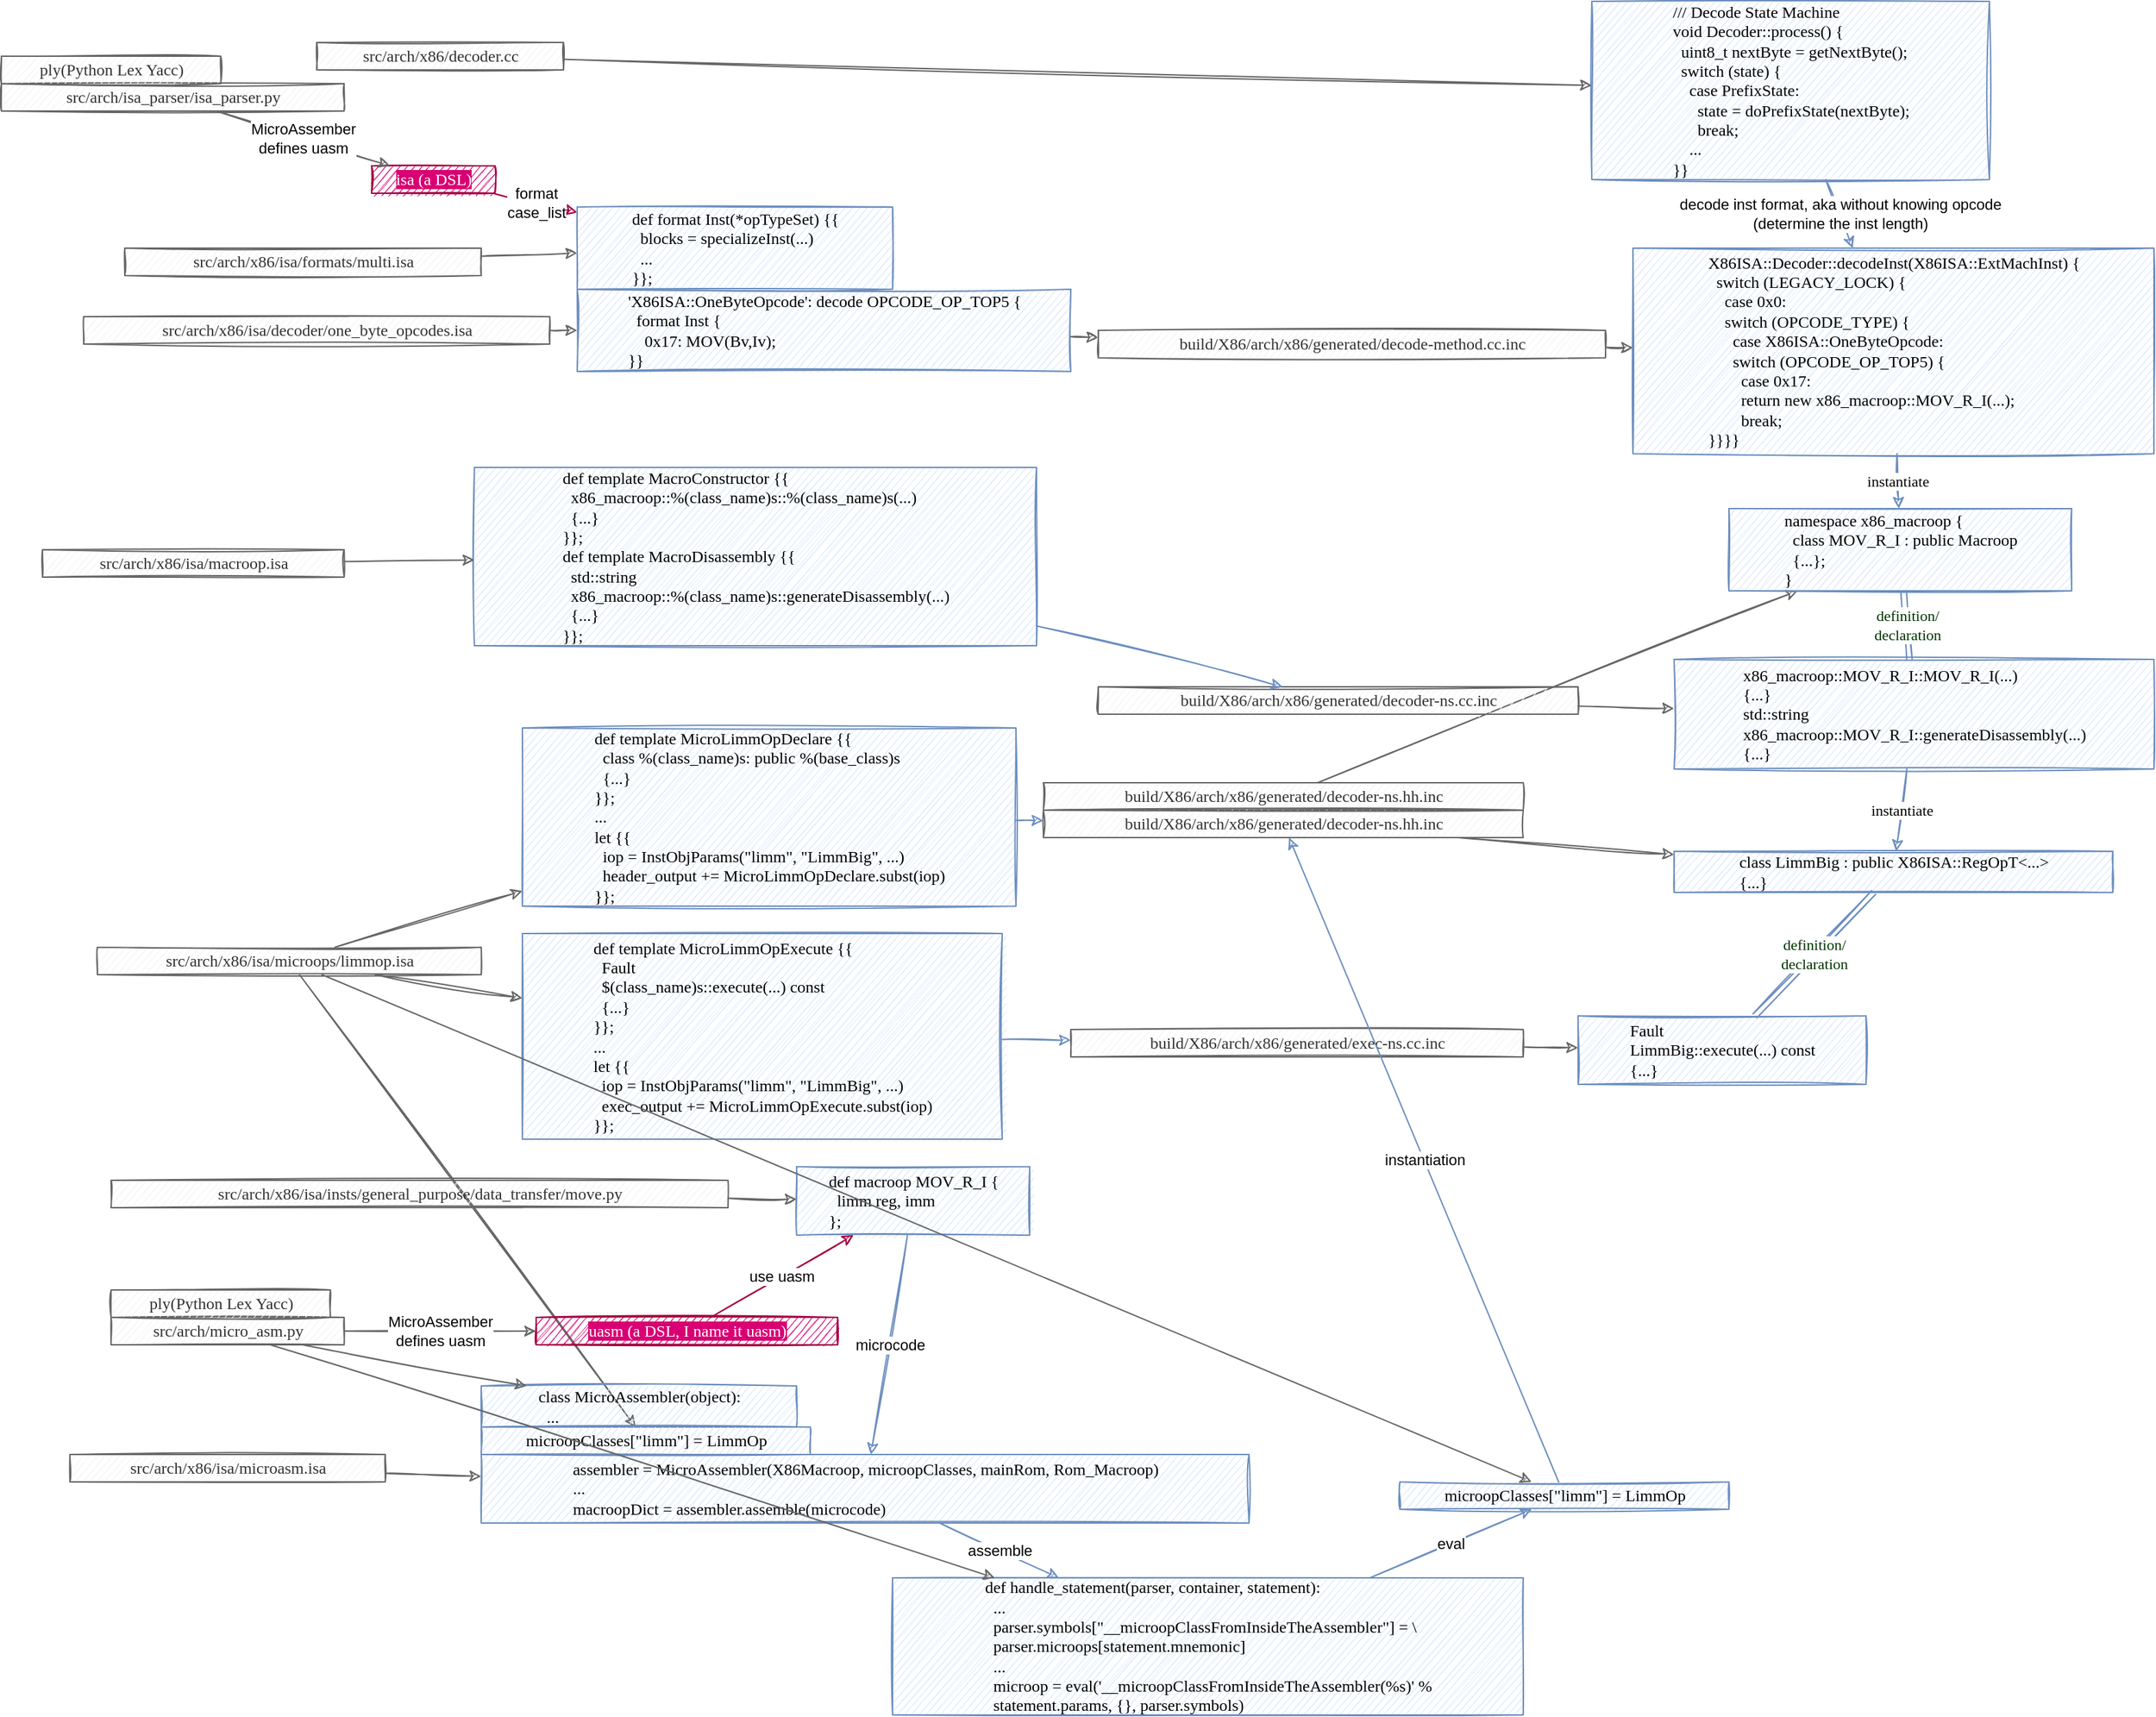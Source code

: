 <?xml version="1.0"?>
<mxfile version="18.1.3">
  <diagram id="wZOuH1d09qBgQ-vxUuTx" name="Page-1">
    <mxGraphModel dx="2" dy="1" grid="1" gridSize="10" guides="0" tooltips="1" connect="1" arrows="1" fold="1" page="1" pageScale="1" pageWidth="850" pageHeight="1100" math="0" shadow="0">
      <root>
        <mxCell id="0"/>
        <mxCell id="1" parent="0"/>
        <mxCell id="OG6llrm8ulkBrXlYxZTh-31" value="" style="endArrow=classic;html=1;rounded=0;sketch=1;fillColor=#f5f5f5;strokeColor=#666666;endFill=1;" parent="1" source="Y1SQiho-c_f4feoZnBCQ-24" target="OG6llrm8ulkBrXlYxZTh-30" edge="1">
          <mxGeometry width="50" height="50" relative="1" as="geometry">
            <mxPoint x="312.727" y="740" as="sourcePoint"/>
            <mxPoint x="420" y="757.101" as="targetPoint"/>
          </mxGeometry>
        </mxCell>
        <mxCell id="Y1SQiho-c_f4feoZnBCQ-31" value="" style="endArrow=classic;html=1;rounded=0;sketch=1;fillColor=#f5f5f5;strokeColor=#666666;endFill=1;" parent="1" source="Y1SQiho-c_f4feoZnBCQ-21" target="Y1SQiho-c_f4feoZnBCQ-30" edge="1">
          <mxGeometry width="50" height="50" relative="1" as="geometry">
            <mxPoint x="302.727" y="460" as="sourcePoint"/>
            <mxPoint x="410" y="477.101" as="targetPoint"/>
          </mxGeometry>
        </mxCell>
        <mxCell id="Y1SQiho-c_f4feoZnBCQ-7" value="&lt;font face=&quot;mono&quot;&gt;&lt;span style=&quot;&quot;&gt;src/arch/x86/isa/insts/general_purpose/data_transfer&lt;/span&gt;&lt;span style=&quot;background-color: initial;&quot;&gt;/move.py&lt;/span&gt;&lt;/font&gt;" style="text;html=1;align=center;verticalAlign=middle;resizable=0;points=[];autosize=1;strokeColor=#666666;fillColor=#f5f5f5;fontColor=#333333;sketch=1;" parent="1" vertex="1">
          <mxGeometry x="110" y="880" width="450" height="20" as="geometry"/>
        </mxCell>
        <mxCell id="Y1SQiho-c_f4feoZnBCQ-8" value="&lt;div style=&quot;text-align: justify;&quot;&gt;&lt;span style=&quot;background-color: initial;&quot;&gt;&lt;font face=&quot;mono&quot;&gt;def macroop MOV_R_I {&lt;/font&gt;&lt;/span&gt;&lt;/div&gt;&lt;div style=&quot;text-align: justify;&quot;&gt;&lt;span style=&quot;background-color: initial;&quot;&gt;&lt;font face=&quot;mono&quot;&gt;&amp;nbsp; limm reg, imm&lt;/font&gt;&lt;/span&gt;&lt;/div&gt;&lt;div style=&quot;text-align: justify;&quot;&gt;&lt;span style=&quot;background-color: initial;&quot;&gt;&lt;font face=&quot;mono&quot;&gt;};&lt;/font&gt;&lt;/span&gt;&lt;/div&gt;" style="text;html=1;align=center;verticalAlign=middle;resizable=0;points=[];autosize=1;strokeColor=#6c8ebf;fillColor=#dae8fc;sketch=1;" parent="1" vertex="1">
          <mxGeometry x="610" y="870" width="170" height="50" as="geometry"/>
        </mxCell>
        <mxCell id="Y1SQiho-c_f4feoZnBCQ-9" value="&lt;font face=&quot;mono&quot;&gt;src/arch/x86/isa/microasm.isa&lt;/font&gt;" style="text;html=1;align=center;verticalAlign=middle;resizable=0;points=[];autosize=1;strokeColor=#666666;fillColor=#f5f5f5;fontColor=#333333;sketch=1;" parent="1" vertex="1">
          <mxGeometry x="80" y="1080" width="230" height="20" as="geometry"/>
        </mxCell>
        <mxCell id="Y1SQiho-c_f4feoZnBCQ-12" value="" style="endArrow=classic;html=1;rounded=0;sketch=1;fillColor=#f5f5f5;strokeColor=#666666;endFill=1;" parent="1" source="Y1SQiho-c_f4feoZnBCQ-7" target="Y1SQiho-c_f4feoZnBCQ-8" edge="1">
          <mxGeometry width="50" height="50" relative="1" as="geometry">
            <mxPoint x="460" y="920" as="sourcePoint"/>
            <mxPoint x="510" y="870" as="targetPoint"/>
          </mxGeometry>
        </mxCell>
        <mxCell id="Y1SQiho-c_f4feoZnBCQ-13" value="&lt;font face=&quot;mono&quot;&gt;src/arch/micro_asm.py&lt;/font&gt;" style="text;html=1;align=center;verticalAlign=middle;resizable=0;points=[];autosize=1;strokeColor=#666666;fillColor=#f5f5f5;fontColor=#333333;sketch=1;" parent="1" vertex="1">
          <mxGeometry x="110" y="980" width="170" height="20" as="geometry"/>
        </mxCell>
        <mxCell id="Y1SQiho-c_f4feoZnBCQ-14" value="&lt;div style=&quot;text-align: justify;&quot;&gt;&lt;font style=&quot;background-color: rgb(216, 0, 115);&quot; face=&quot;mono&quot;&gt;uasm (a DSL, I name it uasm)&lt;/font&gt;&lt;/div&gt;" style="text;html=1;align=center;verticalAlign=middle;resizable=0;points=[];autosize=1;strokeColor=#A50040;fillColor=#d80073;sketch=1;fontColor=#ffffff;" parent="1" vertex="1">
          <mxGeometry x="420" y="980" width="220" height="20" as="geometry"/>
        </mxCell>
        <mxCell id="Y1SQiho-c_f4feoZnBCQ-15" value="MicroAssember&lt;br&gt;defines uasm" style="endArrow=classic;html=1;rounded=0;sketch=1;fillColor=#f5f5f5;strokeColor=#666666;endFill=1;" parent="1" source="Y1SQiho-c_f4feoZnBCQ-13" target="Y1SQiho-c_f4feoZnBCQ-14" edge="1">
          <mxGeometry width="50" height="50" relative="1" as="geometry">
            <mxPoint x="460" y="980" as="sourcePoint"/>
            <mxPoint x="510" y="930" as="targetPoint"/>
          </mxGeometry>
        </mxCell>
        <mxCell id="Y1SQiho-c_f4feoZnBCQ-16" value="&lt;font face=&quot;mono&quot;&gt;ply(Python Lex Yacc)&lt;/font&gt;" style="text;html=1;align=center;verticalAlign=middle;resizable=0;points=[];autosize=1;strokeColor=#666666;fillColor=#f5f5f5;fontColor=#333333;sketch=1;" parent="1" vertex="1">
          <mxGeometry x="110" y="960" width="160" height="20" as="geometry"/>
        </mxCell>
        <mxCell id="Y1SQiho-c_f4feoZnBCQ-20" value="use uasm" style="endArrow=classic;html=1;rounded=0;sketch=1;fillColor=#d80073;strokeColor=#A50040;endFill=1;" parent="1" source="Y1SQiho-c_f4feoZnBCQ-14" target="Y1SQiho-c_f4feoZnBCQ-8" edge="1">
          <mxGeometry width="50" height="50" relative="1" as="geometry">
            <mxPoint x="570" y="903.125" as="sourcePoint"/>
            <mxPoint x="620" y="903.819" as="targetPoint"/>
          </mxGeometry>
        </mxCell>
        <mxCell id="Y1SQiho-c_f4feoZnBCQ-21" value="build/X86/arch/x86/generated/decoder-ns.hh.inc" style="text;html=1;align=center;verticalAlign=middle;resizable=0;points=[];autosize=1;strokeColor=#666666;fillColor=#f5f5f5;fontColor=#333333;fontFamily=mono;sketch=1;" parent="1" vertex="1">
          <mxGeometry x="790" y="590" width="350" height="20" as="geometry"/>
        </mxCell>
        <mxCell id="Y1SQiho-c_f4feoZnBCQ-22" value="build/X86/arch/x86/generated/exec-ns.cc.inc" style="text;html=1;align=center;verticalAlign=middle;resizable=0;points=[];autosize=1;strokeColor=#666666;fillColor=#f5f5f5;fontColor=#333333;fontFamily=mono;sketch=1;" parent="1" vertex="1">
          <mxGeometry x="810" y="770" width="330" height="20" as="geometry"/>
        </mxCell>
        <mxCell id="Y1SQiho-c_f4feoZnBCQ-23" value="build/X86/arch/x86/generated/decoder-ns.cc.inc" style="text;html=1;align=center;verticalAlign=middle;resizable=0;points=[];autosize=1;strokeColor=#666666;fillColor=#f5f5f5;fontColor=#333333;fontFamily=mono;sketch=1;" parent="1" vertex="1">
          <mxGeometry x="830" y="520" width="350" height="20" as="geometry"/>
        </mxCell>
        <mxCell id="Y1SQiho-c_f4feoZnBCQ-24" value="src/arch/x86/isa/microops/limmop.isa" style="text;html=1;align=center;verticalAlign=middle;resizable=0;points=[];autosize=1;strokeColor=#666666;fillColor=#f5f5f5;fontColor=#333333;fontFamily=mono;sketch=1;" parent="1" vertex="1">
          <mxGeometry x="100" y="710" width="280" height="20" as="geometry"/>
        </mxCell>
        <mxCell id="Y1SQiho-c_f4feoZnBCQ-26" value="&lt;div style=&quot;text-align: justify;&quot;&gt;&lt;font face=&quot;mono&quot;&gt;def template MicroLimmOpDeclare {{&lt;/font&gt;&lt;/div&gt;&lt;div style=&quot;text-align: justify;&quot;&gt;&lt;font face=&quot;mono&quot;&gt;&amp;nbsp; class %(class_name)s: public %(base_class)s&lt;/font&gt;&lt;/div&gt;&lt;div style=&quot;text-align: justify;&quot;&gt;&lt;font face=&quot;mono&quot;&gt;&amp;nbsp; {&lt;/font&gt;&lt;font style=&quot;background-color: initial;&quot; face=&quot;mono&quot;&gt;...&lt;/font&gt;&lt;span style=&quot;background-color: initial; font-family: mono;&quot;&gt;}&lt;/span&gt;&lt;/div&gt;&lt;div style=&quot;text-align: justify;&quot;&gt;&lt;font face=&quot;mono&quot;&gt;}};&lt;/font&gt;&lt;/div&gt;&lt;div style=&quot;text-align: justify;&quot;&gt;&lt;font face=&quot;mono&quot;&gt;...&lt;/font&gt;&lt;/div&gt;&lt;div style=&quot;text-align: justify;&quot;&gt;&lt;font face=&quot;mono&quot;&gt;let {{&lt;/font&gt;&lt;/div&gt;&lt;span style=&quot;font-family: mono;&quot;&gt;&lt;div style=&quot;text-align: justify;&quot;&gt;&lt;span style=&quot;background-color: initial;&quot;&gt;&amp;nbsp; iop = InstObjParams(&quot;limm&quot;, &quot;LimmBig&quot;, ...)&lt;/span&gt;&lt;/div&gt;&lt;div style=&quot;text-align: justify;&quot;&gt;&lt;span style=&quot;background-color: initial;&quot;&gt;&amp;nbsp; header_output += MicroLimmOpDeclare.subst(iop)&lt;/span&gt;&lt;/div&gt;&lt;/span&gt;&lt;div style=&quot;text-align: justify;&quot;&gt;&lt;font face=&quot;mono&quot;&gt;}};&lt;/font&gt;&lt;/div&gt;" style="text;html=1;align=center;verticalAlign=middle;resizable=0;points=[];autosize=1;strokeColor=#6c8ebf;fillColor=#dae8fc;sketch=1;" parent="1" vertex="1">
          <mxGeometry x="410" y="550" width="360" height="130" as="geometry"/>
        </mxCell>
        <mxCell id="Y1SQiho-c_f4feoZnBCQ-27" value="" style="endArrow=classic;html=1;rounded=0;sketch=1;fillColor=#f5f5f5;strokeColor=#666666;endFill=1;" parent="1" source="Y1SQiho-c_f4feoZnBCQ-24" target="Y1SQiho-c_f4feoZnBCQ-26" edge="1">
          <mxGeometry width="50" height="50" relative="1" as="geometry">
            <mxPoint x="570" y="903.125" as="sourcePoint"/>
            <mxPoint x="620" y="903.819" as="targetPoint"/>
          </mxGeometry>
        </mxCell>
        <mxCell id="Y1SQiho-c_f4feoZnBCQ-28" value="&lt;div style=&quot;text-align: justify;&quot;&gt;&lt;font face=&quot;mono&quot;&gt;def template MicroLimmOpExecute {{&lt;/font&gt;&lt;/div&gt;&lt;div style=&quot;text-align: justify;&quot;&gt;&lt;font face=&quot;mono&quot;&gt;&amp;nbsp; Fault&lt;/font&gt;&lt;/div&gt;&lt;div style=&quot;text-align: justify;&quot;&gt;&lt;font face=&quot;mono&quot;&gt;&amp;nbsp; $(class_name)s::execute(...) const&lt;/font&gt;&lt;/div&gt;&lt;div style=&quot;text-align: justify;&quot;&gt;&lt;font face=&quot;mono&quot;&gt;&amp;nbsp; {...}&lt;/font&gt;&lt;/div&gt;&lt;div style=&quot;text-align: justify;&quot;&gt;&lt;font face=&quot;mono&quot;&gt;}};&lt;/font&gt;&lt;/div&gt;&lt;div style=&quot;text-align: justify;&quot;&gt;&lt;font face=&quot;mono&quot;&gt;...&lt;/font&gt;&lt;/div&gt;&lt;div style=&quot;text-align: justify;&quot;&gt;&lt;font face=&quot;mono&quot;&gt;let {{&lt;/font&gt;&lt;/div&gt;&lt;span style=&quot;font-family: mono;&quot;&gt;&lt;div style=&quot;text-align: justify;&quot;&gt;&lt;span style=&quot;background-color: initial;&quot;&gt;&amp;nbsp; iop = InstObjParams(&quot;limm&quot;, &quot;LimmBig&quot;, ...)&lt;/span&gt;&lt;/div&gt;&lt;div style=&quot;text-align: justify;&quot;&gt;&lt;span style=&quot;background-color: initial;&quot;&gt;&amp;nbsp; exec_output += MicroLimmOpExecute.subst(iop)&lt;/span&gt;&lt;/div&gt;&lt;/span&gt;&lt;div style=&quot;text-align: justify;&quot;&gt;&lt;font face=&quot;mono&quot;&gt;}};&lt;/font&gt;&lt;/div&gt;" style="text;html=1;align=center;verticalAlign=middle;resizable=0;points=[];autosize=1;strokeColor=#6c8ebf;fillColor=#dae8fc;sketch=1;" parent="1" vertex="1">
          <mxGeometry x="410" y="700" width="350" height="150" as="geometry"/>
        </mxCell>
        <mxCell id="Y1SQiho-c_f4feoZnBCQ-29" value="" style="endArrow=classic;html=1;rounded=0;sketch=1;fillColor=#f5f5f5;strokeColor=#666666;endFill=1;" parent="1" source="Y1SQiho-c_f4feoZnBCQ-24" target="Y1SQiho-c_f4feoZnBCQ-28" edge="1">
          <mxGeometry width="50" height="50" relative="1" as="geometry">
            <mxPoint x="326.667" y="740" as="sourcePoint"/>
            <mxPoint x="430" y="721.765" as="targetPoint"/>
          </mxGeometry>
        </mxCell>
        <mxCell id="Y1SQiho-c_f4feoZnBCQ-30" value="&lt;div style=&quot;text-align: justify;&quot;&gt;&lt;font face=&quot;mono&quot;&gt;namespace x86_macroop {&lt;/font&gt;&lt;/div&gt;&lt;div style=&quot;text-align: justify;&quot;&gt;&lt;font face=&quot;mono&quot;&gt;&amp;nbsp; class MOV_R_I : public Macroop&lt;/font&gt;&lt;/div&gt;&lt;div style=&quot;text-align: justify;&quot;&gt;&lt;font face=&quot;mono&quot;&gt;&amp;nbsp; {...};&lt;/font&gt;&lt;/div&gt;&lt;div style=&quot;text-align: justify;&quot;&gt;&lt;font face=&quot;mono&quot;&gt;}&lt;/font&gt;&lt;/div&gt;" style="text;html=1;align=center;verticalAlign=middle;resizable=0;points=[];autosize=1;strokeColor=#6c8ebf;fillColor=#dae8fc;sketch=1;" parent="1" vertex="1">
          <mxGeometry x="1290" y="390" width="250" height="60" as="geometry"/>
        </mxCell>
        <mxCell id="Y1SQiho-c_f4feoZnBCQ-32" value="&lt;div style=&quot;text-align: justify;&quot;&gt;&lt;font face=&quot;mono&quot;&gt;Fault&lt;/font&gt;&lt;/div&gt;&lt;div style=&quot;text-align: justify;&quot;&gt;&lt;font face=&quot;mono&quot;&gt;LimmBig::execute(...) const&lt;/font&gt;&lt;/div&gt;&lt;div style=&quot;text-align: justify;&quot;&gt;&lt;font face=&quot;mono&quot;&gt;{...}&lt;/font&gt;&lt;/div&gt;" style="text;html=1;align=center;verticalAlign=middle;resizable=0;points=[];autosize=1;strokeColor=#6c8ebf;fillColor=#dae8fc;sketch=1;" parent="1" vertex="1">
          <mxGeometry x="1180" y="760" width="210" height="50" as="geometry"/>
        </mxCell>
        <mxCell id="Y1SQiho-c_f4feoZnBCQ-33" value="" style="endArrow=classic;html=1;rounded=0;sketch=1;fillColor=#f5f5f5;strokeColor=#666666;endFill=1;" parent="1" source="Y1SQiho-c_f4feoZnBCQ-22" target="Y1SQiho-c_f4feoZnBCQ-32" edge="1">
          <mxGeometry width="50" height="50" relative="1" as="geometry">
            <mxPoint x="1210" y="730" as="sourcePoint"/>
            <mxPoint x="1300" y="730" as="targetPoint"/>
          </mxGeometry>
        </mxCell>
        <mxCell id="Y1SQiho-c_f4feoZnBCQ-34" value="" style="endArrow=classic;html=1;rounded=0;sketch=1;fillColor=#dae8fc;strokeColor=#6c8ebf;endFill=1;" parent="1" source="Y1SQiho-c_f4feoZnBCQ-28" target="Y1SQiho-c_f4feoZnBCQ-22" edge="1">
          <mxGeometry width="50" height="50" relative="1" as="geometry">
            <mxPoint x="312.727" y="740" as="sourcePoint"/>
            <mxPoint x="420" y="757.101" as="targetPoint"/>
          </mxGeometry>
        </mxCell>
        <mxCell id="Y1SQiho-c_f4feoZnBCQ-35" value="&lt;div style=&quot;text-align: justify;&quot;&gt;&lt;font face=&quot;mono&quot;&gt;x86_macroop::MOV_R_I::MOV_R_I(...)&lt;/font&gt;&lt;/div&gt;&lt;div style=&quot;text-align: justify;&quot;&gt;&lt;font face=&quot;mono&quot;&gt;{...}&lt;/font&gt;&lt;/div&gt;&lt;div style=&quot;text-align: justify;&quot;&gt;&lt;font face=&quot;mono&quot;&gt;std::string&lt;/font&gt;&lt;/div&gt;&lt;div style=&quot;text-align: justify;&quot;&gt;&lt;font face=&quot;mono&quot;&gt;x86_macroop::MOV_R_I::generateDisassembly(...)&lt;/font&gt;&lt;/div&gt;&lt;div style=&quot;text-align: justify;&quot;&gt;&lt;font face=&quot;mono&quot;&gt;{...}&lt;/font&gt;&lt;/div&gt;" style="text;html=1;align=center;verticalAlign=middle;resizable=0;points=[];autosize=1;strokeColor=#6c8ebf;fillColor=#dae8fc;sketch=1;" parent="1" vertex="1">
          <mxGeometry x="1250" y="500" width="350" height="80" as="geometry"/>
        </mxCell>
        <mxCell id="Y1SQiho-c_f4feoZnBCQ-36" value="" style="endArrow=classic;html=1;rounded=0;sketch=1;fillColor=#dae8fc;strokeColor=#6c8ebf;endFill=1;" parent="1" source="Y1SQiho-c_f4feoZnBCQ-26" target="Y1SQiho-c_f4feoZnBCQ-38" edge="1">
          <mxGeometry width="50" height="50" relative="1" as="geometry">
            <mxPoint x="770" y="802.5" as="sourcePoint"/>
            <mxPoint x="930" y="600" as="targetPoint"/>
          </mxGeometry>
        </mxCell>
        <mxCell id="Y1SQiho-c_f4feoZnBCQ-37" value="" style="endArrow=classic;html=1;rounded=0;sketch=1;fillColor=#f5f5f5;strokeColor=#666666;endFill=1;" parent="1" source="Y1SQiho-c_f4feoZnBCQ-23" target="Y1SQiho-c_f4feoZnBCQ-35" edge="1">
          <mxGeometry width="50" height="50" relative="1" as="geometry">
            <mxPoint x="1220" y="424.605" as="sourcePoint"/>
            <mxPoint x="1300" y="426.711" as="targetPoint"/>
          </mxGeometry>
        </mxCell>
        <mxCell id="Y1SQiho-c_f4feoZnBCQ-38" value="build/X86/arch/x86/generated/decoder-ns.hh.inc" style="text;html=1;align=center;verticalAlign=middle;resizable=0;points=[];autosize=1;strokeColor=#666666;fillColor=#f5f5f5;fontColor=#333333;fontFamily=mono;sketch=1;" parent="1" vertex="1">
          <mxGeometry x="790" y="610" width="350" height="20" as="geometry"/>
        </mxCell>
        <mxCell id="Y1SQiho-c_f4feoZnBCQ-39" value="&lt;div style=&quot;text-align: justify;&quot;&gt;&lt;font face=&quot;mono&quot;&gt;class LimmBig : public X86ISA::RegOpT&amp;lt;...&amp;gt;&lt;/font&gt;&lt;/div&gt;&lt;div style=&quot;text-align: justify;&quot;&gt;&lt;font face=&quot;mono&quot;&gt;{...}&lt;/font&gt;&lt;/div&gt;" style="text;html=1;align=center;verticalAlign=middle;resizable=0;points=[];autosize=1;strokeColor=#6c8ebf;fillColor=#dae8fc;sketch=1;" parent="1" vertex="1">
          <mxGeometry x="1250" y="640" width="320" height="30" as="geometry"/>
        </mxCell>
        <mxCell id="Y1SQiho-c_f4feoZnBCQ-40" value="" style="endArrow=classic;html=1;rounded=0;sketch=1;fillColor=#f5f5f5;strokeColor=#666666;endFill=1;" parent="1" source="Y1SQiho-c_f4feoZnBCQ-38" target="Y1SQiho-c_f4feoZnBCQ-39" edge="1">
          <mxGeometry width="50" height="50" relative="1" as="geometry">
            <mxPoint x="1230" y="704.605" as="sourcePoint"/>
            <mxPoint x="1310" y="706.711" as="targetPoint"/>
          </mxGeometry>
        </mxCell>
        <mxCell id="Y1SQiho-c_f4feoZnBCQ-43" value="build/X86/arch/x86/generated/decode-method.cc.inc" style="text;html=1;align=center;verticalAlign=middle;resizable=0;points=[];autosize=1;strokeColor=#666666;fillColor=#f5f5f5;fontColor=#333333;fontFamily=mono;sketch=1;" parent="1" vertex="1">
          <mxGeometry x="830" y="260" width="370" height="20" as="geometry"/>
        </mxCell>
        <mxCell id="Y1SQiho-c_f4feoZnBCQ-44" value="&lt;div style=&quot;text-align: justify;&quot;&gt;&lt;font face=&quot;mono&quot;&gt;X86ISA::Decoder::decodeInst(&lt;/font&gt;&lt;span style=&quot;background-color: initial;&quot;&gt;&lt;font face=&quot;mono&quot;&gt;X86ISA::ExtMachInst&lt;/font&gt;&lt;/span&gt;&lt;span style=&quot;background-color: initial; font-family: mono;&quot;&gt;) {&lt;/span&gt;&lt;/div&gt;&lt;div style=&quot;text-align: justify;&quot;&gt;&lt;font face=&quot;mono&quot;&gt;&amp;nbsp; switch (LEGACY_LOCK) {&lt;/font&gt;&lt;/div&gt;&lt;div style=&quot;text-align: justify;&quot;&gt;&lt;font face=&quot;mono&quot;&gt;&amp;nbsp; &amp;nbsp; case 0x0:&lt;/font&gt;&lt;/div&gt;&lt;div style=&quot;text-align: justify;&quot;&gt;&lt;font face=&quot;mono&quot;&gt;&amp;nbsp; &amp;nbsp; switch (OPCODE_TYPE) {&lt;/font&gt;&lt;/div&gt;&lt;div style=&quot;text-align: justify;&quot;&gt;&lt;font face=&quot;mono&quot;&gt;&amp;nbsp; &amp;nbsp; &amp;nbsp; case X86ISA::OneByteOpcode:&lt;/font&gt;&lt;/div&gt;&lt;div style=&quot;text-align: justify;&quot;&gt;&lt;font face=&quot;mono&quot;&gt;&amp;nbsp; &amp;nbsp; &amp;nbsp; switch (OPCODE_OP_TOP5) {&lt;/font&gt;&lt;/div&gt;&lt;div style=&quot;text-align: justify;&quot;&gt;&lt;font face=&quot;mono&quot;&gt;&amp;nbsp; &amp;nbsp; &amp;nbsp; &amp;nbsp; case 0x17:&lt;br&gt;&lt;/font&gt;&lt;/div&gt;&lt;div style=&quot;text-align: justify;&quot;&gt;&lt;font face=&quot;mono&quot;&gt;&amp;nbsp; &amp;nbsp; &amp;nbsp; &amp;nbsp; return new x86_macroop::MOV_R_I(...);&lt;br&gt;&lt;/font&gt;&lt;/div&gt;&lt;div style=&quot;text-align: justify;&quot;&gt;&lt;font face=&quot;mono&quot;&gt;&amp;nbsp; &amp;nbsp; &amp;nbsp; &amp;nbsp; break;&lt;br&gt;&lt;/font&gt;&lt;/div&gt;&lt;div style=&quot;text-align: justify;&quot;&gt;&lt;font face=&quot;mono&quot;&gt;}&lt;font style=&quot;background-color: initial;&quot;&gt;}&lt;/font&gt;&lt;font style=&quot;background-color: initial;&quot;&gt;}&lt;/font&gt;&lt;span style=&quot;background-color: initial;&quot;&gt;}&lt;/span&gt;&lt;/font&gt;&lt;/div&gt;" style="text;html=1;align=center;verticalAlign=middle;resizable=0;points=[];autosize=1;strokeColor=#6c8ebf;fillColor=#dae8fc;sketch=1;" parent="1" vertex="1">
          <mxGeometry x="1220" y="200" width="380" height="150" as="geometry"/>
        </mxCell>
        <mxCell id="Y1SQiho-c_f4feoZnBCQ-45" value="" style="endArrow=classic;html=1;rounded=0;sketch=1;fillColor=#f5f5f5;strokeColor=#666666;endFill=1;" parent="1" source="Y1SQiho-c_f4feoZnBCQ-43" target="Y1SQiho-c_f4feoZnBCQ-44" edge="1">
          <mxGeometry width="50" height="50" relative="1" as="geometry">
            <mxPoint x="1220" y="424.605" as="sourcePoint"/>
            <mxPoint x="1300" y="426.711" as="targetPoint"/>
          </mxGeometry>
        </mxCell>
        <mxCell id="Y1SQiho-c_f4feoZnBCQ-46" value="&lt;font face=&quot;mono&quot;&gt;instantiate&lt;/font&gt;" style="endArrow=classic;html=1;rounded=0;sketch=1;fillColor=#dae8fc;strokeColor=#6c8ebf;endFill=1;" parent="1" source="Y1SQiho-c_f4feoZnBCQ-44" target="Y1SQiho-c_f4feoZnBCQ-30" edge="1">
          <mxGeometry width="50" height="50" relative="1" as="geometry">
            <mxPoint x="770" y="787.244" as="sourcePoint"/>
            <mxPoint x="820" y="787.885" as="targetPoint"/>
          </mxGeometry>
        </mxCell>
        <mxCell id="Y1SQiho-c_f4feoZnBCQ-47" value="&lt;font face=&quot;mono&quot;&gt;instantiate&lt;/font&gt;" style="endArrow=classic;html=1;rounded=0;sketch=1;fillColor=#dae8fc;strokeColor=#6c8ebf;endFill=1;" parent="1" source="Y1SQiho-c_f4feoZnBCQ-35" target="Y1SQiho-c_f4feoZnBCQ-39" edge="1">
          <mxGeometry width="50" height="50" relative="1" as="geometry">
            <mxPoint x="1408.103" y="360" as="sourcePoint"/>
            <mxPoint x="1417.759" y="400" as="targetPoint"/>
          </mxGeometry>
        </mxCell>
        <mxCell id="Y1SQiho-c_f4feoZnBCQ-48" value="definition/&lt;br&gt;declaration" style="shape=link;html=1;rounded=0;sketch=1;fontFamily=mono;fontColor=#003300;endArrow=classic;endFill=1;fillColor=#dae8fc;strokeColor=#6c8ebf;" parent="1" source="Y1SQiho-c_f4feoZnBCQ-35" target="Y1SQiho-c_f4feoZnBCQ-30" edge="1">
          <mxGeometry width="100" relative="1" as="geometry">
            <mxPoint x="1130" y="520" as="sourcePoint"/>
            <mxPoint x="1230" y="520" as="targetPoint"/>
          </mxGeometry>
        </mxCell>
        <mxCell id="Y1SQiho-c_f4feoZnBCQ-50" value="definition/&lt;br&gt;declaration" style="shape=link;html=1;rounded=0;sketch=1;fontFamily=mono;fontColor=#003300;endArrow=classic;endFill=1;fillColor=#dae8fc;strokeColor=#6c8ebf;" parent="1" source="Y1SQiho-c_f4feoZnBCQ-32" target="Y1SQiho-c_f4feoZnBCQ-39" edge="1">
          <mxGeometry width="100" relative="1" as="geometry">
            <mxPoint x="1431.667" y="510" as="sourcePoint"/>
            <mxPoint x="1427.5" y="460" as="targetPoint"/>
          </mxGeometry>
        </mxCell>
        <mxCell id="Y1SQiho-c_f4feoZnBCQ-51" value="src/arch/x86/decoder.cc" style="text;html=1;align=center;verticalAlign=middle;resizable=0;points=[];autosize=1;strokeColor=#666666;fillColor=#f5f5f5;fontColor=#333333;fontFamily=mono;sketch=1;" parent="1" vertex="1">
          <mxGeometry x="260" y="50" width="180" height="20" as="geometry"/>
        </mxCell>
        <mxCell id="Y1SQiho-c_f4feoZnBCQ-52" value="&lt;div style=&quot;text-align: justify;&quot;&gt;&lt;font face=&quot;mono&quot;&gt;/// Decode State Machine&lt;/font&gt;&lt;/div&gt;&lt;div style=&quot;text-align: justify;&quot;&gt;&lt;font face=&quot;mono&quot;&gt;void Decoder::process() {&lt;/font&gt;&lt;/div&gt;&lt;div style=&quot;text-align: justify;&quot;&gt;&lt;font face=&quot;mono&quot;&gt;&amp;nbsp; uint8_t nextByte = getNextByte();&lt;/font&gt;&lt;/div&gt;&lt;div style=&quot;text-align: justify;&quot;&gt;&lt;font face=&quot;mono&quot;&gt;&amp;nbsp; switch (state) {&lt;/font&gt;&lt;/div&gt;&lt;div style=&quot;text-align: justify;&quot;&gt;&lt;font face=&quot;mono&quot;&gt;&amp;nbsp; &amp;nbsp; case PrefixState:&lt;/font&gt;&lt;/div&gt;&lt;div style=&quot;text-align: justify;&quot;&gt;&lt;font face=&quot;mono&quot;&gt;&amp;nbsp; &amp;nbsp; &amp;nbsp; state = doPrefixState(nextByte);&lt;/font&gt;&lt;/div&gt;&lt;div style=&quot;text-align: justify;&quot;&gt;&lt;font face=&quot;mono&quot;&gt;&amp;nbsp; &amp;nbsp; &amp;nbsp; break;&lt;/font&gt;&lt;/div&gt;&lt;div style=&quot;text-align: justify;&quot;&gt;&lt;font face=&quot;mono&quot;&gt;&amp;nbsp; &amp;nbsp; ...&lt;/font&gt;&lt;/div&gt;&lt;div style=&quot;text-align: justify;&quot;&gt;&lt;font face=&quot;mono&quot;&gt;}&lt;span style=&quot;background-color: initial;&quot;&gt;}&lt;/span&gt;&lt;/font&gt;&lt;/div&gt;" style="text;html=1;align=center;verticalAlign=middle;resizable=0;points=[];autosize=1;strokeColor=#6c8ebf;fillColor=#dae8fc;sketch=1;" parent="1" vertex="1">
          <mxGeometry x="1190" y="20" width="290" height="130" as="geometry"/>
        </mxCell>
        <mxCell id="Y1SQiho-c_f4feoZnBCQ-53" value="" style="endArrow=classic;html=1;rounded=0;sketch=1;fillColor=#f5f5f5;strokeColor=#666666;endFill=1;" parent="1" source="Y1SQiho-c_f4feoZnBCQ-51" target="Y1SQiho-c_f4feoZnBCQ-52" edge="1">
          <mxGeometry width="50" height="50" relative="1" as="geometry">
            <mxPoint x="1130" y="294.158" as="sourcePoint"/>
            <mxPoint x="1230" y="291" as="targetPoint"/>
          </mxGeometry>
        </mxCell>
        <mxCell id="Y1SQiho-c_f4feoZnBCQ-54" value="decode inst format, aka without knowing opcode&lt;br&gt;(determine the inst length)" style="endArrow=classic;html=1;rounded=0;sketch=1;fillColor=#dae8fc;strokeColor=#6c8ebf;endFill=1;" parent="1" source="Y1SQiho-c_f4feoZnBCQ-52" target="Y1SQiho-c_f4feoZnBCQ-44" edge="1">
          <mxGeometry width="50" height="50" relative="1" as="geometry">
            <mxPoint x="1422.586" y="360" as="sourcePoint"/>
            <mxPoint x="1423.966" y="400" as="targetPoint"/>
          </mxGeometry>
        </mxCell>
        <mxCell id="vtPPCyBWZjFwsPT4l5og-1" value="src/arch/x86/isa/macroop.isa" style="text;html=1;align=center;verticalAlign=middle;resizable=0;points=[];autosize=1;strokeColor=#666666;fillColor=#f5f5f5;fontColor=#333333;fontFamily=mono;sketch=1;" parent="1" vertex="1">
          <mxGeometry x="60" y="420" width="220" height="20" as="geometry"/>
        </mxCell>
        <mxCell id="vtPPCyBWZjFwsPT4l5og-2" value="&lt;div style=&quot;text-align: justify;&quot;&gt;&lt;font face=&quot;mono&quot;&gt;def template MacroConstructor {{&lt;/font&gt;&lt;/div&gt;&lt;div style=&quot;text-align: justify;&quot;&gt;&lt;font face=&quot;mono&quot;&gt;&amp;nbsp; x86_macroop::%(class_name)s::%(class_name)s(...)&lt;/font&gt;&lt;/div&gt;&lt;div style=&quot;text-align: justify;&quot;&gt;&lt;font face=&quot;mono&quot;&gt;&amp;nbsp; {...}&lt;/font&gt;&lt;/div&gt;&lt;div style=&quot;text-align: justify;&quot;&gt;&lt;font face=&quot;mono&quot;&gt;}};&lt;/font&gt;&lt;/div&gt;&lt;div style=&quot;text-align: justify;&quot;&gt;&lt;font face=&quot;mono&quot;&gt;def template MacroDisassembly {{&lt;/font&gt;&lt;/div&gt;&lt;div style=&quot;text-align: justify;&quot;&gt;&lt;font face=&quot;mono&quot;&gt;&amp;nbsp; std::string&lt;/font&gt;&lt;/div&gt;&lt;div style=&quot;text-align: justify;&quot;&gt;&lt;font face=&quot;mono&quot;&gt;&amp;nbsp; x86_macroop::%(class_name)s::generateDisassembly(...)&lt;/font&gt;&lt;/div&gt;&lt;div style=&quot;text-align: justify;&quot;&gt;&lt;font face=&quot;mono&quot;&gt;&amp;nbsp; {...}&lt;/font&gt;&lt;/div&gt;&lt;div style=&quot;text-align: justify;&quot;&gt;&lt;font face=&quot;mono&quot;&gt;}};&lt;/font&gt;&lt;/div&gt;" style="text;html=1;align=center;verticalAlign=middle;resizable=0;points=[];autosize=1;strokeColor=#6c8ebf;fillColor=#dae8fc;sketch=1;" parent="1" vertex="1">
          <mxGeometry x="375" y="360" width="410" height="130" as="geometry"/>
        </mxCell>
        <mxCell id="vtPPCyBWZjFwsPT4l5og-3" value="" style="endArrow=classic;html=1;rounded=0;sketch=1;fillColor=#f5f5f5;strokeColor=#666666;endFill=1;" parent="1" source="vtPPCyBWZjFwsPT4l5og-1" target="vtPPCyBWZjFwsPT4l5og-2" edge="1">
          <mxGeometry width="50" height="50" relative="1" as="geometry">
            <mxPoint x="283.333" y="720" as="sourcePoint"/>
            <mxPoint x="420" y="679" as="targetPoint"/>
          </mxGeometry>
        </mxCell>
        <mxCell id="vtPPCyBWZjFwsPT4l5og-4" value="" style="endArrow=classic;html=1;rounded=0;sketch=1;fillColor=#dae8fc;strokeColor=#6c8ebf;endFill=1;" parent="1" source="vtPPCyBWZjFwsPT4l5og-2" target="Y1SQiho-c_f4feoZnBCQ-23" edge="1">
          <mxGeometry width="50" height="50" relative="1" as="geometry">
            <mxPoint x="770" y="787.244" as="sourcePoint"/>
            <mxPoint x="820" y="787.885" as="targetPoint"/>
          </mxGeometry>
        </mxCell>
        <mxCell id="OG6llrm8ulkBrXlYxZTh-2" value="&lt;font face=&quot;mono&quot;&gt;src/arch/isa_parser/isa_parser.py&lt;/font&gt;" style="text;html=1;align=center;verticalAlign=middle;resizable=0;points=[];autosize=1;strokeColor=#666666;fillColor=#f5f5f5;fontColor=#333333;sketch=1;" parent="1" vertex="1">
          <mxGeometry x="30" y="80" width="250" height="20" as="geometry"/>
        </mxCell>
        <mxCell id="OG6llrm8ulkBrXlYxZTh-3" value="&lt;div style=&quot;text-align: justify;&quot;&gt;&lt;font style=&quot;background-color: rgb(216, 0, 115);&quot; face=&quot;mono&quot;&gt;isa (a DSL)&lt;/font&gt;&lt;/div&gt;" style="text;html=1;align=center;verticalAlign=middle;resizable=0;points=[];autosize=1;strokeColor=#A50040;fillColor=#d80073;sketch=1;fontColor=#ffffff;" parent="1" vertex="1">
          <mxGeometry x="300" y="140" width="90" height="20" as="geometry"/>
        </mxCell>
        <mxCell id="OG6llrm8ulkBrXlYxZTh-4" value="MicroAssember&lt;br&gt;defines uasm" style="endArrow=classic;html=1;rounded=0;sketch=1;fillColor=#f5f5f5;strokeColor=#666666;endFill=1;" parent="1" source="OG6llrm8ulkBrXlYxZTh-2" target="OG6llrm8ulkBrXlYxZTh-3" edge="1">
          <mxGeometry width="50" height="50" relative="1" as="geometry">
            <mxPoint x="430" y="100" as="sourcePoint"/>
            <mxPoint x="480" y="50" as="targetPoint"/>
          </mxGeometry>
        </mxCell>
        <mxCell id="OG6llrm8ulkBrXlYxZTh-5" value="&lt;font face=&quot;mono&quot;&gt;ply(Python Lex Yacc)&lt;/font&gt;" style="text;html=1;align=center;verticalAlign=middle;resizable=0;points=[];autosize=1;strokeColor=#666666;fillColor=#f5f5f5;fontColor=#333333;sketch=1;" parent="1" vertex="1">
          <mxGeometry x="30" y="60" width="160" height="20" as="geometry"/>
        </mxCell>
        <mxCell id="OG6llrm8ulkBrXlYxZTh-6" value="src/arch/x86/isa/decoder/one_byte_opcodes.isa" style="text;html=1;align=center;verticalAlign=middle;resizable=0;points=[];autosize=1;strokeColor=#666666;fillColor=#f5f5f5;fontColor=#333333;fontFamily=mono;sketch=1;" parent="1" vertex="1">
          <mxGeometry x="90" y="250" width="340" height="20" as="geometry"/>
        </mxCell>
        <mxCell id="OG6llrm8ulkBrXlYxZTh-7" value="&lt;div style=&quot;text-align: justify;&quot;&gt;&lt;font face=&quot;mono&quot;&gt;'X86ISA::OneByteOpcode': decode OPCODE_OP_TOP5 {&lt;/font&gt;&lt;br&gt;&lt;/div&gt;&lt;div style=&quot;text-align: justify;&quot;&gt;&lt;font face=&quot;mono&quot;&gt;&amp;nbsp; format Inst {&lt;/font&gt;&lt;/div&gt;&lt;div style=&quot;text-align: justify;&quot;&gt;&lt;font face=&quot;mono&quot;&gt;&amp;nbsp; &amp;nbsp; 0x17: MOV(Bv,Iv);&lt;/font&gt;&lt;/div&gt;&lt;div style=&quot;text-align: justify;&quot;&gt;&lt;font face=&quot;mono&quot;&gt;}&lt;/font&gt;&lt;span style=&quot;font-family: mono; background-color: initial;&quot;&gt;}&lt;/span&gt;&lt;/div&gt;" style="text;html=1;align=center;verticalAlign=middle;resizable=0;points=[];autosize=1;strokeColor=#6c8ebf;fillColor=#dae8fc;sketch=1;" parent="1" vertex="1">
          <mxGeometry x="450" y="230" width="360" height="60" as="geometry"/>
        </mxCell>
        <mxCell id="OG6llrm8ulkBrXlYxZTh-8" value="" style="endArrow=classic;html=1;rounded=0;sketch=1;fillColor=#f5f5f5;strokeColor=#666666;endFill=1;" parent="1" source="OG6llrm8ulkBrXlYxZTh-7" target="Y1SQiho-c_f4feoZnBCQ-43" edge="1">
          <mxGeometry width="50" height="50" relative="1" as="geometry">
            <mxPoint x="1001.364" y="140" as="sourcePoint"/>
            <mxPoint x="1200" y="113.988" as="targetPoint"/>
          </mxGeometry>
        </mxCell>
        <mxCell id="OG6llrm8ulkBrXlYxZTh-9" value="" style="endArrow=classic;html=1;rounded=0;sketch=1;fillColor=#f5f5f5;strokeColor=#666666;endFill=1;" parent="1" source="OG6llrm8ulkBrXlYxZTh-6" target="OG6llrm8ulkBrXlYxZTh-7" edge="1">
          <mxGeometry width="50" height="50" relative="1" as="geometry">
            <mxPoint x="820" y="274.675" as="sourcePoint"/>
            <mxPoint x="840" y="275.195" as="targetPoint"/>
          </mxGeometry>
        </mxCell>
        <mxCell id="OG6llrm8ulkBrXlYxZTh-10" value="format&lt;br&gt;case_list" style="endArrow=classic;html=1;rounded=0;fillColor=#d80073;strokeColor=#A50040;sketch=1;" parent="1" source="OG6llrm8ulkBrXlYxZTh-3" target="OG6llrm8ulkBrXlYxZTh-12" edge="1">
          <mxGeometry width="50" height="50" relative="1" as="geometry">
            <mxPoint x="390" y="310" as="sourcePoint"/>
            <mxPoint x="440" y="260" as="targetPoint"/>
          </mxGeometry>
        </mxCell>
        <mxCell id="OG6llrm8ulkBrXlYxZTh-11" value="src/arch/x86/isa/formats/multi.isa" style="text;html=1;align=center;verticalAlign=middle;resizable=0;points=[];autosize=1;strokeColor=#666666;fillColor=#f5f5f5;fontColor=#333333;fontFamily=mono;sketch=1;" parent="1" vertex="1">
          <mxGeometry x="120" y="200" width="260" height="20" as="geometry"/>
        </mxCell>
        <mxCell id="OG6llrm8ulkBrXlYxZTh-12" value="&lt;div style=&quot;text-align: justify;&quot;&gt;&lt;font face=&quot;mono&quot;&gt;def format Inst(*opTypeSet) {{&lt;/font&gt;&lt;/div&gt;&lt;div style=&quot;text-align: justify;&quot;&gt;&lt;font face=&quot;mono&quot;&gt;&amp;nbsp; blocks = specializeInst(...)&lt;/font&gt;&lt;/div&gt;&lt;div style=&quot;text-align: justify;&quot;&gt;&lt;font face=&quot;mono&quot;&gt;&amp;nbsp; ...&lt;/font&gt;&lt;/div&gt;&lt;div style=&quot;text-align: justify;&quot;&gt;&lt;font face=&quot;mono&quot;&gt;}};&lt;/font&gt;&lt;/div&gt;" style="text;html=1;align=center;verticalAlign=middle;resizable=0;points=[];autosize=1;strokeColor=#6c8ebf;fillColor=#dae8fc;sketch=1;" parent="1" vertex="1">
          <mxGeometry x="450" y="170" width="230" height="60" as="geometry"/>
        </mxCell>
        <mxCell id="OG6llrm8ulkBrXlYxZTh-13" value="" style="endArrow=classic;html=1;rounded=0;sketch=1;fillColor=#f5f5f5;strokeColor=#666666;endFill=1;" parent="1" source="OG6llrm8ulkBrXlYxZTh-11" target="OG6llrm8ulkBrXlYxZTh-12" edge="1">
          <mxGeometry width="50" height="50" relative="1" as="geometry">
            <mxPoint x="440" y="270" as="sourcePoint"/>
            <mxPoint x="460" y="270" as="targetPoint"/>
          </mxGeometry>
        </mxCell>
        <mxCell id="OG6llrm8ulkBrXlYxZTh-27" value="&lt;div style=&quot;text-align: justify;&quot;&gt;&lt;font face=&quot;mono&quot;&gt;assembler = MicroAssembler(X86Macroop, microopClasses, mainRom, Rom_Macroop)&lt;/font&gt;&lt;br&gt;&lt;/div&gt;&lt;div style=&quot;text-align: justify;&quot;&gt;&lt;font face=&quot;mono&quot;&gt;...&lt;/font&gt;&lt;/div&gt;&lt;div style=&quot;text-align: justify;&quot;&gt;&lt;font face=&quot;mono&quot;&gt;macroopDict = assembler.assemble(microcode)&lt;br&gt;&lt;/font&gt;&lt;/div&gt;" style="text;html=1;align=center;verticalAlign=middle;resizable=0;points=[];autosize=1;strokeColor=#6c8ebf;fillColor=#dae8fc;sketch=1;" parent="1" vertex="1">
          <mxGeometry x="380" y="1080" width="560" height="50" as="geometry"/>
        </mxCell>
        <mxCell id="OG6llrm8ulkBrXlYxZTh-28" value="&lt;div style=&quot;text-align: justify;&quot;&gt;&lt;font face=&quot;mono&quot;&gt;class MicroAssembler(object):&lt;/font&gt;&lt;br&gt;&lt;/div&gt;&lt;div style=&quot;text-align: justify;&quot;&gt;&lt;font face=&quot;mono&quot;&gt;&amp;nbsp; ...&lt;/font&gt;&lt;/div&gt;" style="text;html=1;align=center;verticalAlign=middle;resizable=0;points=[];autosize=1;strokeColor=#6c8ebf;fillColor=#dae8fc;sketch=1;" parent="1" vertex="1">
          <mxGeometry x="380" y="1030" width="230" height="30" as="geometry"/>
        </mxCell>
        <mxCell id="OG6llrm8ulkBrXlYxZTh-29" value="" style="endArrow=classic;html=1;rounded=0;sketch=1;fillColor=#f5f5f5;strokeColor=#666666;endFill=1;" parent="1" source="Y1SQiho-c_f4feoZnBCQ-13" target="OG6llrm8ulkBrXlYxZTh-28" edge="1">
          <mxGeometry width="50" height="50" relative="1" as="geometry">
            <mxPoint x="570" y="903.125" as="sourcePoint"/>
            <mxPoint x="620" y="903.819" as="targetPoint"/>
          </mxGeometry>
        </mxCell>
        <mxCell id="OG6llrm8ulkBrXlYxZTh-30" value="&lt;div style=&quot;text-align: justify;&quot;&gt;&lt;font face=&quot;mono&quot;&gt;microopClasses[&quot;limm&quot;] = LimmOp&lt;/font&gt;&lt;br&gt;&lt;/div&gt;" style="text;html=1;align=center;verticalAlign=middle;resizable=0;points=[];autosize=1;strokeColor=#6c8ebf;fillColor=#dae8fc;sketch=1;" parent="1" vertex="1">
          <mxGeometry x="380" y="1060" width="240" height="20" as="geometry"/>
        </mxCell>
        <mxCell id="OG6llrm8ulkBrXlYxZTh-32" value="" style="endArrow=classic;html=1;rounded=0;sketch=1;fillColor=#f5f5f5;strokeColor=#666666;endFill=1;" parent="1" source="Y1SQiho-c_f4feoZnBCQ-9" target="OG6llrm8ulkBrXlYxZTh-27" edge="1">
          <mxGeometry width="50" height="50" relative="1" as="geometry">
            <mxPoint x="259.545" y="1010" as="sourcePoint"/>
            <mxPoint x="423.182" y="1040" as="targetPoint"/>
          </mxGeometry>
        </mxCell>
        <mxCell id="OG6llrm8ulkBrXlYxZTh-33" value="microcode" style="endArrow=classic;html=1;rounded=0;sketch=1;fillColor=#dae8fc;strokeColor=#6c8ebf;endFill=1;" parent="1" source="Y1SQiho-c_f4feoZnBCQ-8" target="OG6llrm8ulkBrXlYxZTh-27" edge="1">
          <mxGeometry width="50" height="50" relative="1" as="geometry">
            <mxPoint x="770" y="787.244" as="sourcePoint"/>
            <mxPoint x="820" y="787.885" as="targetPoint"/>
          </mxGeometry>
        </mxCell>
        <mxCell id="OG6llrm8ulkBrXlYxZTh-34" value="&lt;div style=&quot;text-align: justify;&quot;&gt;&lt;font face=&quot;mono&quot;&gt;microopClasses[&quot;limm&quot;] = LimmOp&lt;/font&gt;&lt;br&gt;&lt;/div&gt;" style="text;html=1;align=center;verticalAlign=middle;resizable=0;points=[];autosize=1;strokeColor=#6c8ebf;fillColor=#dae8fc;sketch=1;" parent="1" vertex="1">
          <mxGeometry x="1050" y="1100" width="240" height="20" as="geometry"/>
        </mxCell>
        <mxCell id="OG6llrm8ulkBrXlYxZTh-35" value="" style="endArrow=classic;html=1;rounded=0;sketch=1;fillColor=#f5f5f5;strokeColor=#666666;endFill=1;" parent="1" source="Y1SQiho-c_f4feoZnBCQ-24" target="OG6llrm8ulkBrXlYxZTh-34" edge="1">
          <mxGeometry width="50" height="50" relative="1" as="geometry">
            <mxPoint x="312.727" y="740" as="sourcePoint"/>
            <mxPoint x="420" y="757.101" as="targetPoint"/>
          </mxGeometry>
        </mxCell>
        <mxCell id="OG6llrm8ulkBrXlYxZTh-36" value="&lt;div style=&quot;text-align: justify;&quot;&gt;&lt;font face=&quot;mono&quot;&gt;def handle_statement(parser, container, statement):&lt;/font&gt;&lt;br&gt;&lt;/div&gt;&lt;div style=&quot;text-align: justify;&quot;&gt;&lt;font face=&quot;mono&quot;&gt;&lt;div&gt;&amp;nbsp; ...&lt;/div&gt;&lt;div&gt;&amp;nbsp; parser.symbols[&quot;__microopClassFromInsideTheAssembler&quot;] = \&lt;/div&gt;&lt;div&gt;&amp;nbsp; parser.microops[statement.mnemonic]&lt;/div&gt;&lt;div&gt;&amp;nbsp; ...&lt;/div&gt;&lt;div&gt;&amp;nbsp; microop = eval('__microopClassFromInsideTheAssembler(%s)' %&lt;/div&gt;&lt;div&gt;&amp;nbsp; statement.params, {}, parser.symbols)&lt;/div&gt;&lt;/font&gt;&lt;/div&gt;" style="text;html=1;align=center;verticalAlign=middle;resizable=0;points=[];autosize=1;strokeColor=#6c8ebf;fillColor=#dae8fc;sketch=1;" parent="1" vertex="1">
          <mxGeometry x="680" y="1170" width="460" height="100" as="geometry"/>
        </mxCell>
        <mxCell id="OG6llrm8ulkBrXlYxZTh-37" value="" style="endArrow=classic;html=1;rounded=0;sketch=1;fillColor=#f5f5f5;strokeColor=#666666;endFill=1;" parent="1" source="Y1SQiho-c_f4feoZnBCQ-13" target="OG6llrm8ulkBrXlYxZTh-36" edge="1">
          <mxGeometry width="50" height="50" relative="1" as="geometry">
            <mxPoint x="259.545" y="1010" as="sourcePoint"/>
            <mxPoint x="423.182" y="1040" as="targetPoint"/>
          </mxGeometry>
        </mxCell>
        <mxCell id="OG6llrm8ulkBrXlYxZTh-38" value="assemble" style="endArrow=classic;html=1;rounded=0;sketch=1;fillColor=#dae8fc;strokeColor=#6c8ebf;endFill=1;" parent="1" source="OG6llrm8ulkBrXlYxZTh-27" target="OG6llrm8ulkBrXlYxZTh-36" edge="1">
          <mxGeometry width="50" height="50" relative="1" as="geometry">
            <mxPoint x="700.833" y="930" as="sourcePoint"/>
            <mxPoint x="674.167" y="1090" as="targetPoint"/>
          </mxGeometry>
        </mxCell>
        <mxCell id="OG6llrm8ulkBrXlYxZTh-39" value="eval" style="endArrow=classic;html=1;rounded=0;sketch=1;fillColor=#dae8fc;strokeColor=#6c8ebf;endFill=1;" parent="1" source="OG6llrm8ulkBrXlYxZTh-36" target="OG6llrm8ulkBrXlYxZTh-34" edge="1">
          <mxGeometry width="50" height="50" relative="1" as="geometry">
            <mxPoint x="724.348" y="1140" as="sourcePoint"/>
            <mxPoint x="811.304" y="1180" as="targetPoint"/>
          </mxGeometry>
        </mxCell>
        <mxCell id="OG6llrm8ulkBrXlYxZTh-40" value="instantiation" style="endArrow=classic;html=1;rounded=0;sketch=1;fillColor=#dae8fc;strokeColor=#6c8ebf;endFill=1;" parent="1" source="OG6llrm8ulkBrXlYxZTh-34" target="Y1SQiho-c_f4feoZnBCQ-38" edge="1">
          <mxGeometry width="50" height="50" relative="1" as="geometry">
            <mxPoint x="1038.182" y="1180" as="sourcePoint"/>
            <mxPoint x="1156.364" y="1130" as="targetPoint"/>
          </mxGeometry>
        </mxCell>
      </root>
    </mxGraphModel>
  </diagram>
</mxfile>
